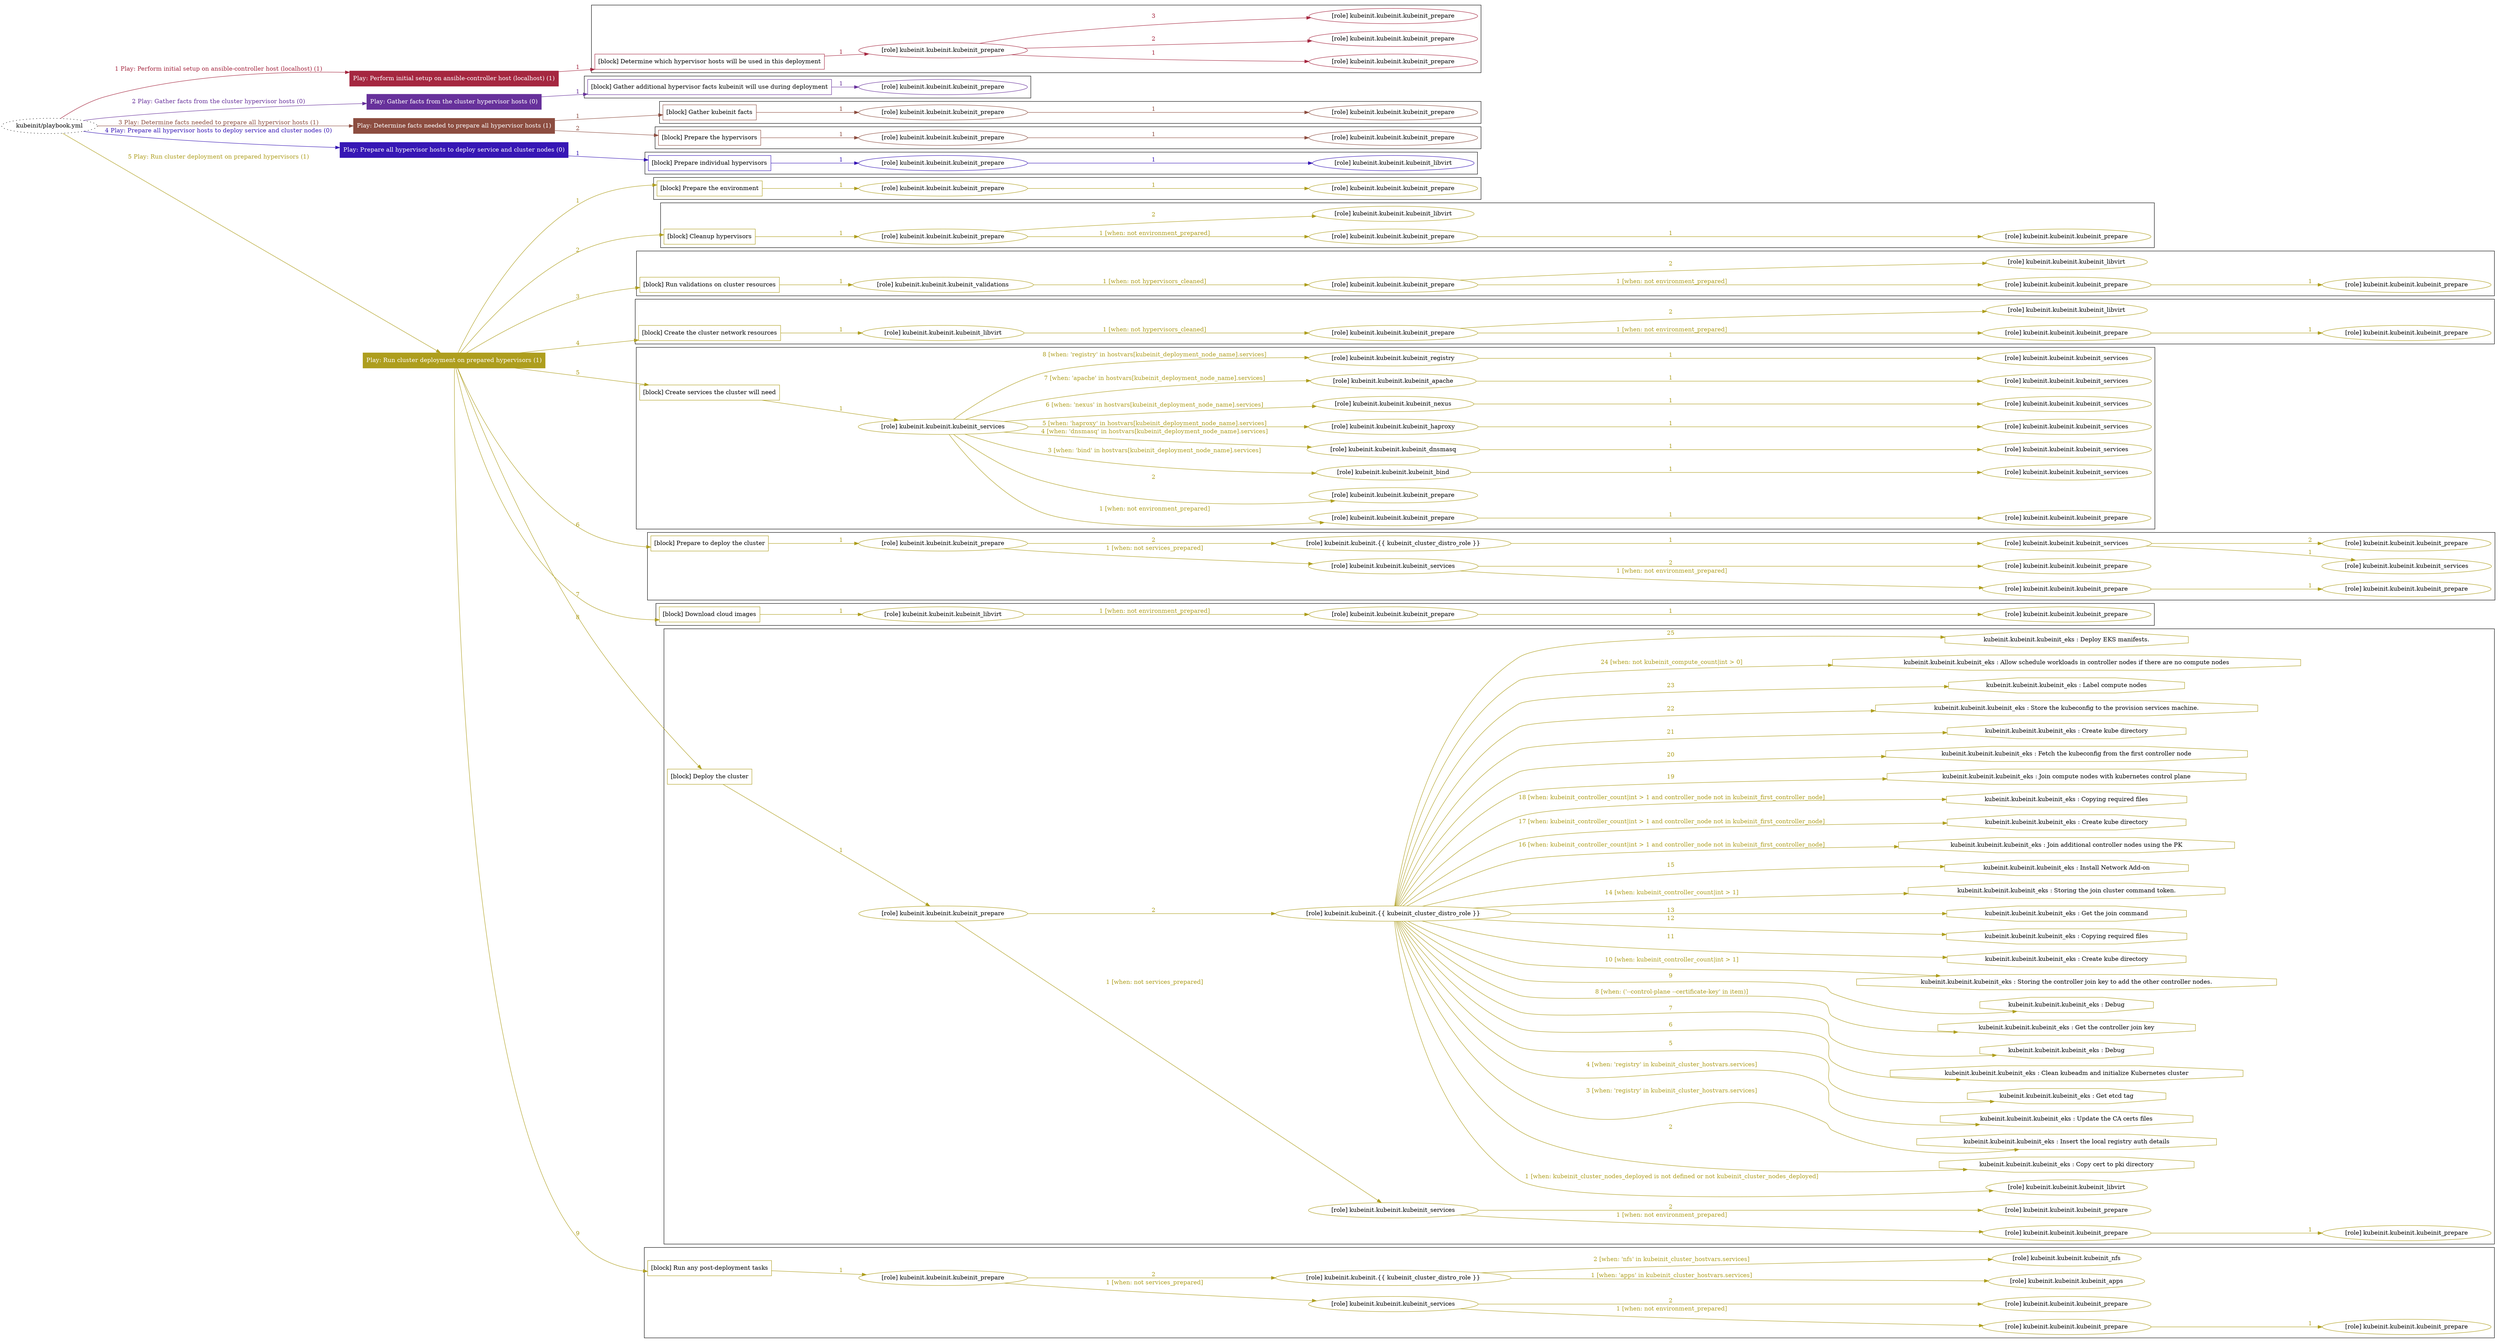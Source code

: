 digraph {
	graph [concentrate=true ordering=in rankdir=LR ratio=fill]
	edge [esep=5 sep=10]
	"kubeinit/playbook.yml" [URL="/home/runner/work/kubeinit/kubeinit/kubeinit/playbook.yml" id=playbook_00e9ef1e style=dotted]
	"kubeinit/playbook.yml" -> play_ab6eeec8 [label="1 Play: Perform initial setup on ansible-controller host (localhost) (1)" color="#a52740" fontcolor="#a52740" id=edge_playbook_00e9ef1e_play_ab6eeec8 labeltooltip="1 Play: Perform initial setup on ansible-controller host (localhost) (1)" tooltip="1 Play: Perform initial setup on ansible-controller host (localhost) (1)"]
	subgraph "Play: Perform initial setup on ansible-controller host (localhost) (1)" {
		play_ab6eeec8 [label="Play: Perform initial setup on ansible-controller host (localhost) (1)" URL="/home/runner/work/kubeinit/kubeinit/kubeinit/playbook.yml" color="#a52740" fontcolor="#ffffff" id=play_ab6eeec8 shape=box style=filled tooltip=localhost]
		play_ab6eeec8 -> block_eb4f2097 [label=1 color="#a52740" fontcolor="#a52740" id=edge_1_play_ab6eeec8_block_eb4f2097 labeltooltip=1 tooltip=1]
		subgraph cluster_block_eb4f2097 {
			block_eb4f2097 [label="[block] Determine which hypervisor hosts will be used in this deployment" URL="/home/runner/work/kubeinit/kubeinit/kubeinit/playbook.yml" color="#a52740" id=block_eb4f2097 labeltooltip="Determine which hypervisor hosts will be used in this deployment" shape=box tooltip="Determine which hypervisor hosts will be used in this deployment"]
			block_eb4f2097 -> role_3f445c27 [label="1 " color="#a52740" fontcolor="#a52740" id=edge_1_block_eb4f2097_role_3f445c27 labeltooltip="1 " tooltip="1 "]
			subgraph "kubeinit.kubeinit.kubeinit_prepare" {
				role_3f445c27 [label="[role] kubeinit.kubeinit.kubeinit_prepare" URL="/home/runner/work/kubeinit/kubeinit/kubeinit/playbook.yml" color="#a52740" id=role_3f445c27 tooltip="kubeinit.kubeinit.kubeinit_prepare"]
				role_3f445c27 -> role_685b3b8b [label="1 " color="#a52740" fontcolor="#a52740" id=edge_1_role_3f445c27_role_685b3b8b labeltooltip="1 " tooltip="1 "]
				subgraph "kubeinit.kubeinit.kubeinit_prepare" {
					role_685b3b8b [label="[role] kubeinit.kubeinit.kubeinit_prepare" URL="/home/runner/.ansible/collections/ansible_collections/kubeinit/kubeinit/roles/kubeinit_prepare/tasks/build_hypervisors_group.yml" color="#a52740" id=role_685b3b8b tooltip="kubeinit.kubeinit.kubeinit_prepare"]
				}
				role_3f445c27 -> role_f346f291 [label="2 " color="#a52740" fontcolor="#a52740" id=edge_2_role_3f445c27_role_f346f291 labeltooltip="2 " tooltip="2 "]
				subgraph "kubeinit.kubeinit.kubeinit_prepare" {
					role_f346f291 [label="[role] kubeinit.kubeinit.kubeinit_prepare" URL="/home/runner/.ansible/collections/ansible_collections/kubeinit/kubeinit/roles/kubeinit_prepare/tasks/build_hypervisors_group.yml" color="#a52740" id=role_f346f291 tooltip="kubeinit.kubeinit.kubeinit_prepare"]
				}
				role_3f445c27 -> role_3776552f [label="3 " color="#a52740" fontcolor="#a52740" id=edge_3_role_3f445c27_role_3776552f labeltooltip="3 " tooltip="3 "]
				subgraph "kubeinit.kubeinit.kubeinit_prepare" {
					role_3776552f [label="[role] kubeinit.kubeinit.kubeinit_prepare" URL="/home/runner/.ansible/collections/ansible_collections/kubeinit/kubeinit/roles/kubeinit_prepare/tasks/build_hypervisors_group.yml" color="#a52740" id=role_3776552f tooltip="kubeinit.kubeinit.kubeinit_prepare"]
				}
			}
		}
	}
	"kubeinit/playbook.yml" -> play_e887176f [label="2 Play: Gather facts from the cluster hypervisor hosts (0)" color="#67319b" fontcolor="#67319b" id=edge_playbook_00e9ef1e_play_e887176f labeltooltip="2 Play: Gather facts from the cluster hypervisor hosts (0)" tooltip="2 Play: Gather facts from the cluster hypervisor hosts (0)"]
	subgraph "Play: Gather facts from the cluster hypervisor hosts (0)" {
		play_e887176f [label="Play: Gather facts from the cluster hypervisor hosts (0)" URL="/home/runner/work/kubeinit/kubeinit/kubeinit/playbook.yml" color="#67319b" fontcolor="#ffffff" id=play_e887176f shape=box style=filled tooltip="Play: Gather facts from the cluster hypervisor hosts (0)"]
		play_e887176f -> block_1fd04088 [label=1 color="#67319b" fontcolor="#67319b" id=edge_1_play_e887176f_block_1fd04088 labeltooltip=1 tooltip=1]
		subgraph cluster_block_1fd04088 {
			block_1fd04088 [label="[block] Gather additional hypervisor facts kubeinit will use during deployment" URL="/home/runner/work/kubeinit/kubeinit/kubeinit/playbook.yml" color="#67319b" id=block_1fd04088 labeltooltip="Gather additional hypervisor facts kubeinit will use during deployment" shape=box tooltip="Gather additional hypervisor facts kubeinit will use during deployment"]
			block_1fd04088 -> role_59efe639 [label="1 " color="#67319b" fontcolor="#67319b" id=edge_1_block_1fd04088_role_59efe639 labeltooltip="1 " tooltip="1 "]
			subgraph "kubeinit.kubeinit.kubeinit_prepare" {
				role_59efe639 [label="[role] kubeinit.kubeinit.kubeinit_prepare" URL="/home/runner/work/kubeinit/kubeinit/kubeinit/playbook.yml" color="#67319b" id=role_59efe639 tooltip="kubeinit.kubeinit.kubeinit_prepare"]
			}
		}
	}
	"kubeinit/playbook.yml" -> play_e9fdb7d0 [label="3 Play: Determine facts needed to prepare all hypervisor hosts (1)" color="#8c4d40" fontcolor="#8c4d40" id=edge_playbook_00e9ef1e_play_e9fdb7d0 labeltooltip="3 Play: Determine facts needed to prepare all hypervisor hosts (1)" tooltip="3 Play: Determine facts needed to prepare all hypervisor hosts (1)"]
	subgraph "Play: Determine facts needed to prepare all hypervisor hosts (1)" {
		play_e9fdb7d0 [label="Play: Determine facts needed to prepare all hypervisor hosts (1)" URL="/home/runner/work/kubeinit/kubeinit/kubeinit/playbook.yml" color="#8c4d40" fontcolor="#ffffff" id=play_e9fdb7d0 shape=box style=filled tooltip=localhost]
		play_e9fdb7d0 -> block_de715f73 [label=1 color="#8c4d40" fontcolor="#8c4d40" id=edge_1_play_e9fdb7d0_block_de715f73 labeltooltip=1 tooltip=1]
		subgraph cluster_block_de715f73 {
			block_de715f73 [label="[block] Gather kubeinit facts" URL="/home/runner/work/kubeinit/kubeinit/kubeinit/playbook.yml" color="#8c4d40" id=block_de715f73 labeltooltip="Gather kubeinit facts" shape=box tooltip="Gather kubeinit facts"]
			block_de715f73 -> role_87ef4c15 [label="1 " color="#8c4d40" fontcolor="#8c4d40" id=edge_1_block_de715f73_role_87ef4c15 labeltooltip="1 " tooltip="1 "]
			subgraph "kubeinit.kubeinit.kubeinit_prepare" {
				role_87ef4c15 [label="[role] kubeinit.kubeinit.kubeinit_prepare" URL="/home/runner/work/kubeinit/kubeinit/kubeinit/playbook.yml" color="#8c4d40" id=role_87ef4c15 tooltip="kubeinit.kubeinit.kubeinit_prepare"]
				role_87ef4c15 -> role_a2026ae8 [label="1 " color="#8c4d40" fontcolor="#8c4d40" id=edge_1_role_87ef4c15_role_a2026ae8 labeltooltip="1 " tooltip="1 "]
				subgraph "kubeinit.kubeinit.kubeinit_prepare" {
					role_a2026ae8 [label="[role] kubeinit.kubeinit.kubeinit_prepare" URL="/home/runner/.ansible/collections/ansible_collections/kubeinit/kubeinit/roles/kubeinit_prepare/tasks/gather_kubeinit_facts.yml" color="#8c4d40" id=role_a2026ae8 tooltip="kubeinit.kubeinit.kubeinit_prepare"]
				}
			}
		}
		play_e9fdb7d0 -> block_eb39a8fe [label=2 color="#8c4d40" fontcolor="#8c4d40" id=edge_2_play_e9fdb7d0_block_eb39a8fe labeltooltip=2 tooltip=2]
		subgraph cluster_block_eb39a8fe {
			block_eb39a8fe [label="[block] Prepare the hypervisors" URL="/home/runner/work/kubeinit/kubeinit/kubeinit/playbook.yml" color="#8c4d40" id=block_eb39a8fe labeltooltip="Prepare the hypervisors" shape=box tooltip="Prepare the hypervisors"]
			block_eb39a8fe -> role_b6a3bf5c [label="1 " color="#8c4d40" fontcolor="#8c4d40" id=edge_1_block_eb39a8fe_role_b6a3bf5c labeltooltip="1 " tooltip="1 "]
			subgraph "kubeinit.kubeinit.kubeinit_prepare" {
				role_b6a3bf5c [label="[role] kubeinit.kubeinit.kubeinit_prepare" URL="/home/runner/work/kubeinit/kubeinit/kubeinit/playbook.yml" color="#8c4d40" id=role_b6a3bf5c tooltip="kubeinit.kubeinit.kubeinit_prepare"]
				role_b6a3bf5c -> role_f97d3ed5 [label="1 " color="#8c4d40" fontcolor="#8c4d40" id=edge_1_role_b6a3bf5c_role_f97d3ed5 labeltooltip="1 " tooltip="1 "]
				subgraph "kubeinit.kubeinit.kubeinit_prepare" {
					role_f97d3ed5 [label="[role] kubeinit.kubeinit.kubeinit_prepare" URL="/home/runner/.ansible/collections/ansible_collections/kubeinit/kubeinit/roles/kubeinit_prepare/tasks/gather_kubeinit_facts.yml" color="#8c4d40" id=role_f97d3ed5 tooltip="kubeinit.kubeinit.kubeinit_prepare"]
				}
			}
		}
	}
	"kubeinit/playbook.yml" -> play_326b5e7c [label="4 Play: Prepare all hypervisor hosts to deploy service and cluster nodes (0)" color="#3717b5" fontcolor="#3717b5" id=edge_playbook_00e9ef1e_play_326b5e7c labeltooltip="4 Play: Prepare all hypervisor hosts to deploy service and cluster nodes (0)" tooltip="4 Play: Prepare all hypervisor hosts to deploy service and cluster nodes (0)"]
	subgraph "Play: Prepare all hypervisor hosts to deploy service and cluster nodes (0)" {
		play_326b5e7c [label="Play: Prepare all hypervisor hosts to deploy service and cluster nodes (0)" URL="/home/runner/work/kubeinit/kubeinit/kubeinit/playbook.yml" color="#3717b5" fontcolor="#ffffff" id=play_326b5e7c shape=box style=filled tooltip="Play: Prepare all hypervisor hosts to deploy service and cluster nodes (0)"]
		play_326b5e7c -> block_902d1249 [label=1 color="#3717b5" fontcolor="#3717b5" id=edge_1_play_326b5e7c_block_902d1249 labeltooltip=1 tooltip=1]
		subgraph cluster_block_902d1249 {
			block_902d1249 [label="[block] Prepare individual hypervisors" URL="/home/runner/work/kubeinit/kubeinit/kubeinit/playbook.yml" color="#3717b5" id=block_902d1249 labeltooltip="Prepare individual hypervisors" shape=box tooltip="Prepare individual hypervisors"]
			block_902d1249 -> role_de74b942 [label="1 " color="#3717b5" fontcolor="#3717b5" id=edge_1_block_902d1249_role_de74b942 labeltooltip="1 " tooltip="1 "]
			subgraph "kubeinit.kubeinit.kubeinit_prepare" {
				role_de74b942 [label="[role] kubeinit.kubeinit.kubeinit_prepare" URL="/home/runner/work/kubeinit/kubeinit/kubeinit/playbook.yml" color="#3717b5" id=role_de74b942 tooltip="kubeinit.kubeinit.kubeinit_prepare"]
				role_de74b942 -> role_e38302e0 [label="1 " color="#3717b5" fontcolor="#3717b5" id=edge_1_role_de74b942_role_e38302e0 labeltooltip="1 " tooltip="1 "]
				subgraph "kubeinit.kubeinit.kubeinit_libvirt" {
					role_e38302e0 [label="[role] kubeinit.kubeinit.kubeinit_libvirt" URL="/home/runner/.ansible/collections/ansible_collections/kubeinit/kubeinit/roles/kubeinit_prepare/tasks/prepare_hypervisor.yml" color="#3717b5" id=role_e38302e0 tooltip="kubeinit.kubeinit.kubeinit_libvirt"]
				}
			}
		}
	}
	"kubeinit/playbook.yml" -> play_289be606 [label="5 Play: Run cluster deployment on prepared hypervisors (1)" color="#ae9e1e" fontcolor="#ae9e1e" id=edge_playbook_00e9ef1e_play_289be606 labeltooltip="5 Play: Run cluster deployment on prepared hypervisors (1)" tooltip="5 Play: Run cluster deployment on prepared hypervisors (1)"]
	subgraph "Play: Run cluster deployment on prepared hypervisors (1)" {
		play_289be606 [label="Play: Run cluster deployment on prepared hypervisors (1)" URL="/home/runner/work/kubeinit/kubeinit/kubeinit/playbook.yml" color="#ae9e1e" fontcolor="#ffffff" id=play_289be606 shape=box style=filled tooltip=localhost]
		play_289be606 -> block_a3865591 [label=1 color="#ae9e1e" fontcolor="#ae9e1e" id=edge_1_play_289be606_block_a3865591 labeltooltip=1 tooltip=1]
		subgraph cluster_block_a3865591 {
			block_a3865591 [label="[block] Prepare the environment" URL="/home/runner/work/kubeinit/kubeinit/kubeinit/playbook.yml" color="#ae9e1e" id=block_a3865591 labeltooltip="Prepare the environment" shape=box tooltip="Prepare the environment"]
			block_a3865591 -> role_ea649818 [label="1 " color="#ae9e1e" fontcolor="#ae9e1e" id=edge_1_block_a3865591_role_ea649818 labeltooltip="1 " tooltip="1 "]
			subgraph "kubeinit.kubeinit.kubeinit_prepare" {
				role_ea649818 [label="[role] kubeinit.kubeinit.kubeinit_prepare" URL="/home/runner/work/kubeinit/kubeinit/kubeinit/playbook.yml" color="#ae9e1e" id=role_ea649818 tooltip="kubeinit.kubeinit.kubeinit_prepare"]
				role_ea649818 -> role_50df7651 [label="1 " color="#ae9e1e" fontcolor="#ae9e1e" id=edge_1_role_ea649818_role_50df7651 labeltooltip="1 " tooltip="1 "]
				subgraph "kubeinit.kubeinit.kubeinit_prepare" {
					role_50df7651 [label="[role] kubeinit.kubeinit.kubeinit_prepare" URL="/home/runner/.ansible/collections/ansible_collections/kubeinit/kubeinit/roles/kubeinit_prepare/tasks/gather_kubeinit_facts.yml" color="#ae9e1e" id=role_50df7651 tooltip="kubeinit.kubeinit.kubeinit_prepare"]
				}
			}
		}
		play_289be606 -> block_98efdf05 [label=2 color="#ae9e1e" fontcolor="#ae9e1e" id=edge_2_play_289be606_block_98efdf05 labeltooltip=2 tooltip=2]
		subgraph cluster_block_98efdf05 {
			block_98efdf05 [label="[block] Cleanup hypervisors" URL="/home/runner/work/kubeinit/kubeinit/kubeinit/playbook.yml" color="#ae9e1e" id=block_98efdf05 labeltooltip="Cleanup hypervisors" shape=box tooltip="Cleanup hypervisors"]
			block_98efdf05 -> role_208e3901 [label="1 " color="#ae9e1e" fontcolor="#ae9e1e" id=edge_1_block_98efdf05_role_208e3901 labeltooltip="1 " tooltip="1 "]
			subgraph "kubeinit.kubeinit.kubeinit_prepare" {
				role_208e3901 [label="[role] kubeinit.kubeinit.kubeinit_prepare" URL="/home/runner/work/kubeinit/kubeinit/kubeinit/playbook.yml" color="#ae9e1e" id=role_208e3901 tooltip="kubeinit.kubeinit.kubeinit_prepare"]
				role_208e3901 -> role_6fcdbc67 [label="1 [when: not environment_prepared]" color="#ae9e1e" fontcolor="#ae9e1e" id=edge_1_role_208e3901_role_6fcdbc67 labeltooltip="1 [when: not environment_prepared]" tooltip="1 [when: not environment_prepared]"]
				subgraph "kubeinit.kubeinit.kubeinit_prepare" {
					role_6fcdbc67 [label="[role] kubeinit.kubeinit.kubeinit_prepare" URL="/home/runner/.ansible/collections/ansible_collections/kubeinit/kubeinit/roles/kubeinit_prepare/tasks/cleanup_hypervisors.yml" color="#ae9e1e" id=role_6fcdbc67 tooltip="kubeinit.kubeinit.kubeinit_prepare"]
					role_6fcdbc67 -> role_dd61e628 [label="1 " color="#ae9e1e" fontcolor="#ae9e1e" id=edge_1_role_6fcdbc67_role_dd61e628 labeltooltip="1 " tooltip="1 "]
					subgraph "kubeinit.kubeinit.kubeinit_prepare" {
						role_dd61e628 [label="[role] kubeinit.kubeinit.kubeinit_prepare" URL="/home/runner/.ansible/collections/ansible_collections/kubeinit/kubeinit/roles/kubeinit_prepare/tasks/gather_kubeinit_facts.yml" color="#ae9e1e" id=role_dd61e628 tooltip="kubeinit.kubeinit.kubeinit_prepare"]
					}
				}
				role_208e3901 -> role_31fe5496 [label="2 " color="#ae9e1e" fontcolor="#ae9e1e" id=edge_2_role_208e3901_role_31fe5496 labeltooltip="2 " tooltip="2 "]
				subgraph "kubeinit.kubeinit.kubeinit_libvirt" {
					role_31fe5496 [label="[role] kubeinit.kubeinit.kubeinit_libvirt" URL="/home/runner/.ansible/collections/ansible_collections/kubeinit/kubeinit/roles/kubeinit_prepare/tasks/cleanup_hypervisors.yml" color="#ae9e1e" id=role_31fe5496 tooltip="kubeinit.kubeinit.kubeinit_libvirt"]
				}
			}
		}
		play_289be606 -> block_5ce0f127 [label=3 color="#ae9e1e" fontcolor="#ae9e1e" id=edge_3_play_289be606_block_5ce0f127 labeltooltip=3 tooltip=3]
		subgraph cluster_block_5ce0f127 {
			block_5ce0f127 [label="[block] Run validations on cluster resources" URL="/home/runner/work/kubeinit/kubeinit/kubeinit/playbook.yml" color="#ae9e1e" id=block_5ce0f127 labeltooltip="Run validations on cluster resources" shape=box tooltip="Run validations on cluster resources"]
			block_5ce0f127 -> role_68a02d6e [label="1 " color="#ae9e1e" fontcolor="#ae9e1e" id=edge_1_block_5ce0f127_role_68a02d6e labeltooltip="1 " tooltip="1 "]
			subgraph "kubeinit.kubeinit.kubeinit_validations" {
				role_68a02d6e [label="[role] kubeinit.kubeinit.kubeinit_validations" URL="/home/runner/work/kubeinit/kubeinit/kubeinit/playbook.yml" color="#ae9e1e" id=role_68a02d6e tooltip="kubeinit.kubeinit.kubeinit_validations"]
				role_68a02d6e -> role_3522bceb [label="1 [when: not hypervisors_cleaned]" color="#ae9e1e" fontcolor="#ae9e1e" id=edge_1_role_68a02d6e_role_3522bceb labeltooltip="1 [when: not hypervisors_cleaned]" tooltip="1 [when: not hypervisors_cleaned]"]
				subgraph "kubeinit.kubeinit.kubeinit_prepare" {
					role_3522bceb [label="[role] kubeinit.kubeinit.kubeinit_prepare" URL="/home/runner/.ansible/collections/ansible_collections/kubeinit/kubeinit/roles/kubeinit_validations/tasks/main.yml" color="#ae9e1e" id=role_3522bceb tooltip="kubeinit.kubeinit.kubeinit_prepare"]
					role_3522bceb -> role_f258ce50 [label="1 [when: not environment_prepared]" color="#ae9e1e" fontcolor="#ae9e1e" id=edge_1_role_3522bceb_role_f258ce50 labeltooltip="1 [when: not environment_prepared]" tooltip="1 [when: not environment_prepared]"]
					subgraph "kubeinit.kubeinit.kubeinit_prepare" {
						role_f258ce50 [label="[role] kubeinit.kubeinit.kubeinit_prepare" URL="/home/runner/.ansible/collections/ansible_collections/kubeinit/kubeinit/roles/kubeinit_prepare/tasks/cleanup_hypervisors.yml" color="#ae9e1e" id=role_f258ce50 tooltip="kubeinit.kubeinit.kubeinit_prepare"]
						role_f258ce50 -> role_c2f7eb90 [label="1 " color="#ae9e1e" fontcolor="#ae9e1e" id=edge_1_role_f258ce50_role_c2f7eb90 labeltooltip="1 " tooltip="1 "]
						subgraph "kubeinit.kubeinit.kubeinit_prepare" {
							role_c2f7eb90 [label="[role] kubeinit.kubeinit.kubeinit_prepare" URL="/home/runner/.ansible/collections/ansible_collections/kubeinit/kubeinit/roles/kubeinit_prepare/tasks/gather_kubeinit_facts.yml" color="#ae9e1e" id=role_c2f7eb90 tooltip="kubeinit.kubeinit.kubeinit_prepare"]
						}
					}
					role_3522bceb -> role_9cc0eec7 [label="2 " color="#ae9e1e" fontcolor="#ae9e1e" id=edge_2_role_3522bceb_role_9cc0eec7 labeltooltip="2 " tooltip="2 "]
					subgraph "kubeinit.kubeinit.kubeinit_libvirt" {
						role_9cc0eec7 [label="[role] kubeinit.kubeinit.kubeinit_libvirt" URL="/home/runner/.ansible/collections/ansible_collections/kubeinit/kubeinit/roles/kubeinit_prepare/tasks/cleanup_hypervisors.yml" color="#ae9e1e" id=role_9cc0eec7 tooltip="kubeinit.kubeinit.kubeinit_libvirt"]
					}
				}
			}
		}
		play_289be606 -> block_5e43689d [label=4 color="#ae9e1e" fontcolor="#ae9e1e" id=edge_4_play_289be606_block_5e43689d labeltooltip=4 tooltip=4]
		subgraph cluster_block_5e43689d {
			block_5e43689d [label="[block] Create the cluster network resources" URL="/home/runner/work/kubeinit/kubeinit/kubeinit/playbook.yml" color="#ae9e1e" id=block_5e43689d labeltooltip="Create the cluster network resources" shape=box tooltip="Create the cluster network resources"]
			block_5e43689d -> role_64413482 [label="1 " color="#ae9e1e" fontcolor="#ae9e1e" id=edge_1_block_5e43689d_role_64413482 labeltooltip="1 " tooltip="1 "]
			subgraph "kubeinit.kubeinit.kubeinit_libvirt" {
				role_64413482 [label="[role] kubeinit.kubeinit.kubeinit_libvirt" URL="/home/runner/work/kubeinit/kubeinit/kubeinit/playbook.yml" color="#ae9e1e" id=role_64413482 tooltip="kubeinit.kubeinit.kubeinit_libvirt"]
				role_64413482 -> role_20b1c414 [label="1 [when: not hypervisors_cleaned]" color="#ae9e1e" fontcolor="#ae9e1e" id=edge_1_role_64413482_role_20b1c414 labeltooltip="1 [when: not hypervisors_cleaned]" tooltip="1 [when: not hypervisors_cleaned]"]
				subgraph "kubeinit.kubeinit.kubeinit_prepare" {
					role_20b1c414 [label="[role] kubeinit.kubeinit.kubeinit_prepare" URL="/home/runner/.ansible/collections/ansible_collections/kubeinit/kubeinit/roles/kubeinit_libvirt/tasks/create_network.yml" color="#ae9e1e" id=role_20b1c414 tooltip="kubeinit.kubeinit.kubeinit_prepare"]
					role_20b1c414 -> role_4ccd63ac [label="1 [when: not environment_prepared]" color="#ae9e1e" fontcolor="#ae9e1e" id=edge_1_role_20b1c414_role_4ccd63ac labeltooltip="1 [when: not environment_prepared]" tooltip="1 [when: not environment_prepared]"]
					subgraph "kubeinit.kubeinit.kubeinit_prepare" {
						role_4ccd63ac [label="[role] kubeinit.kubeinit.kubeinit_prepare" URL="/home/runner/.ansible/collections/ansible_collections/kubeinit/kubeinit/roles/kubeinit_prepare/tasks/cleanup_hypervisors.yml" color="#ae9e1e" id=role_4ccd63ac tooltip="kubeinit.kubeinit.kubeinit_prepare"]
						role_4ccd63ac -> role_f56af78f [label="1 " color="#ae9e1e" fontcolor="#ae9e1e" id=edge_1_role_4ccd63ac_role_f56af78f labeltooltip="1 " tooltip="1 "]
						subgraph "kubeinit.kubeinit.kubeinit_prepare" {
							role_f56af78f [label="[role] kubeinit.kubeinit.kubeinit_prepare" URL="/home/runner/.ansible/collections/ansible_collections/kubeinit/kubeinit/roles/kubeinit_prepare/tasks/gather_kubeinit_facts.yml" color="#ae9e1e" id=role_f56af78f tooltip="kubeinit.kubeinit.kubeinit_prepare"]
						}
					}
					role_20b1c414 -> role_c7639e14 [label="2 " color="#ae9e1e" fontcolor="#ae9e1e" id=edge_2_role_20b1c414_role_c7639e14 labeltooltip="2 " tooltip="2 "]
					subgraph "kubeinit.kubeinit.kubeinit_libvirt" {
						role_c7639e14 [label="[role] kubeinit.kubeinit.kubeinit_libvirt" URL="/home/runner/.ansible/collections/ansible_collections/kubeinit/kubeinit/roles/kubeinit_prepare/tasks/cleanup_hypervisors.yml" color="#ae9e1e" id=role_c7639e14 tooltip="kubeinit.kubeinit.kubeinit_libvirt"]
					}
				}
			}
		}
		play_289be606 -> block_055a5acc [label=5 color="#ae9e1e" fontcolor="#ae9e1e" id=edge_5_play_289be606_block_055a5acc labeltooltip=5 tooltip=5]
		subgraph cluster_block_055a5acc {
			block_055a5acc [label="[block] Create services the cluster will need" URL="/home/runner/work/kubeinit/kubeinit/kubeinit/playbook.yml" color="#ae9e1e" id=block_055a5acc labeltooltip="Create services the cluster will need" shape=box tooltip="Create services the cluster will need"]
			block_055a5acc -> role_492e7dc7 [label="1 " color="#ae9e1e" fontcolor="#ae9e1e" id=edge_1_block_055a5acc_role_492e7dc7 labeltooltip="1 " tooltip="1 "]
			subgraph "kubeinit.kubeinit.kubeinit_services" {
				role_492e7dc7 [label="[role] kubeinit.kubeinit.kubeinit_services" URL="/home/runner/work/kubeinit/kubeinit/kubeinit/playbook.yml" color="#ae9e1e" id=role_492e7dc7 tooltip="kubeinit.kubeinit.kubeinit_services"]
				role_492e7dc7 -> role_0ab46686 [label="1 [when: not environment_prepared]" color="#ae9e1e" fontcolor="#ae9e1e" id=edge_1_role_492e7dc7_role_0ab46686 labeltooltip="1 [when: not environment_prepared]" tooltip="1 [when: not environment_prepared]"]
				subgraph "kubeinit.kubeinit.kubeinit_prepare" {
					role_0ab46686 [label="[role] kubeinit.kubeinit.kubeinit_prepare" URL="/home/runner/.ansible/collections/ansible_collections/kubeinit/kubeinit/roles/kubeinit_services/tasks/main.yml" color="#ae9e1e" id=role_0ab46686 tooltip="kubeinit.kubeinit.kubeinit_prepare"]
					role_0ab46686 -> role_a270b974 [label="1 " color="#ae9e1e" fontcolor="#ae9e1e" id=edge_1_role_0ab46686_role_a270b974 labeltooltip="1 " tooltip="1 "]
					subgraph "kubeinit.kubeinit.kubeinit_prepare" {
						role_a270b974 [label="[role] kubeinit.kubeinit.kubeinit_prepare" URL="/home/runner/.ansible/collections/ansible_collections/kubeinit/kubeinit/roles/kubeinit_prepare/tasks/gather_kubeinit_facts.yml" color="#ae9e1e" id=role_a270b974 tooltip="kubeinit.kubeinit.kubeinit_prepare"]
					}
				}
				role_492e7dc7 -> role_4630c8af [label="2 " color="#ae9e1e" fontcolor="#ae9e1e" id=edge_2_role_492e7dc7_role_4630c8af labeltooltip="2 " tooltip="2 "]
				subgraph "kubeinit.kubeinit.kubeinit_prepare" {
					role_4630c8af [label="[role] kubeinit.kubeinit.kubeinit_prepare" URL="/home/runner/.ansible/collections/ansible_collections/kubeinit/kubeinit/roles/kubeinit_services/tasks/00_create_service_pod.yml" color="#ae9e1e" id=role_4630c8af tooltip="kubeinit.kubeinit.kubeinit_prepare"]
				}
				role_492e7dc7 -> role_5a1b490a [label="3 [when: 'bind' in hostvars[kubeinit_deployment_node_name].services]" color="#ae9e1e" fontcolor="#ae9e1e" id=edge_3_role_492e7dc7_role_5a1b490a labeltooltip="3 [when: 'bind' in hostvars[kubeinit_deployment_node_name].services]" tooltip="3 [when: 'bind' in hostvars[kubeinit_deployment_node_name].services]"]
				subgraph "kubeinit.kubeinit.kubeinit_bind" {
					role_5a1b490a [label="[role] kubeinit.kubeinit.kubeinit_bind" URL="/home/runner/.ansible/collections/ansible_collections/kubeinit/kubeinit/roles/kubeinit_services/tasks/start_services_containers.yml" color="#ae9e1e" id=role_5a1b490a tooltip="kubeinit.kubeinit.kubeinit_bind"]
					role_5a1b490a -> role_f035b910 [label="1 " color="#ae9e1e" fontcolor="#ae9e1e" id=edge_1_role_5a1b490a_role_f035b910 labeltooltip="1 " tooltip="1 "]
					subgraph "kubeinit.kubeinit.kubeinit_services" {
						role_f035b910 [label="[role] kubeinit.kubeinit.kubeinit_services" URL="/home/runner/.ansible/collections/ansible_collections/kubeinit/kubeinit/roles/kubeinit_bind/tasks/main.yml" color="#ae9e1e" id=role_f035b910 tooltip="kubeinit.kubeinit.kubeinit_services"]
					}
				}
				role_492e7dc7 -> role_b1e28247 [label="4 [when: 'dnsmasq' in hostvars[kubeinit_deployment_node_name].services]" color="#ae9e1e" fontcolor="#ae9e1e" id=edge_4_role_492e7dc7_role_b1e28247 labeltooltip="4 [when: 'dnsmasq' in hostvars[kubeinit_deployment_node_name].services]" tooltip="4 [when: 'dnsmasq' in hostvars[kubeinit_deployment_node_name].services]"]
				subgraph "kubeinit.kubeinit.kubeinit_dnsmasq" {
					role_b1e28247 [label="[role] kubeinit.kubeinit.kubeinit_dnsmasq" URL="/home/runner/.ansible/collections/ansible_collections/kubeinit/kubeinit/roles/kubeinit_services/tasks/start_services_containers.yml" color="#ae9e1e" id=role_b1e28247 tooltip="kubeinit.kubeinit.kubeinit_dnsmasq"]
					role_b1e28247 -> role_149e61e8 [label="1 " color="#ae9e1e" fontcolor="#ae9e1e" id=edge_1_role_b1e28247_role_149e61e8 labeltooltip="1 " tooltip="1 "]
					subgraph "kubeinit.kubeinit.kubeinit_services" {
						role_149e61e8 [label="[role] kubeinit.kubeinit.kubeinit_services" URL="/home/runner/.ansible/collections/ansible_collections/kubeinit/kubeinit/roles/kubeinit_dnsmasq/tasks/main.yml" color="#ae9e1e" id=role_149e61e8 tooltip="kubeinit.kubeinit.kubeinit_services"]
					}
				}
				role_492e7dc7 -> role_cbc375a2 [label="5 [when: 'haproxy' in hostvars[kubeinit_deployment_node_name].services]" color="#ae9e1e" fontcolor="#ae9e1e" id=edge_5_role_492e7dc7_role_cbc375a2 labeltooltip="5 [when: 'haproxy' in hostvars[kubeinit_deployment_node_name].services]" tooltip="5 [when: 'haproxy' in hostvars[kubeinit_deployment_node_name].services]"]
				subgraph "kubeinit.kubeinit.kubeinit_haproxy" {
					role_cbc375a2 [label="[role] kubeinit.kubeinit.kubeinit_haproxy" URL="/home/runner/.ansible/collections/ansible_collections/kubeinit/kubeinit/roles/kubeinit_services/tasks/start_services_containers.yml" color="#ae9e1e" id=role_cbc375a2 tooltip="kubeinit.kubeinit.kubeinit_haproxy"]
					role_cbc375a2 -> role_c43e807d [label="1 " color="#ae9e1e" fontcolor="#ae9e1e" id=edge_1_role_cbc375a2_role_c43e807d labeltooltip="1 " tooltip="1 "]
					subgraph "kubeinit.kubeinit.kubeinit_services" {
						role_c43e807d [label="[role] kubeinit.kubeinit.kubeinit_services" URL="/home/runner/.ansible/collections/ansible_collections/kubeinit/kubeinit/roles/kubeinit_haproxy/tasks/main.yml" color="#ae9e1e" id=role_c43e807d tooltip="kubeinit.kubeinit.kubeinit_services"]
					}
				}
				role_492e7dc7 -> role_f048f60f [label="6 [when: 'nexus' in hostvars[kubeinit_deployment_node_name].services]" color="#ae9e1e" fontcolor="#ae9e1e" id=edge_6_role_492e7dc7_role_f048f60f labeltooltip="6 [when: 'nexus' in hostvars[kubeinit_deployment_node_name].services]" tooltip="6 [when: 'nexus' in hostvars[kubeinit_deployment_node_name].services]"]
				subgraph "kubeinit.kubeinit.kubeinit_nexus" {
					role_f048f60f [label="[role] kubeinit.kubeinit.kubeinit_nexus" URL="/home/runner/.ansible/collections/ansible_collections/kubeinit/kubeinit/roles/kubeinit_services/tasks/start_services_containers.yml" color="#ae9e1e" id=role_f048f60f tooltip="kubeinit.kubeinit.kubeinit_nexus"]
					role_f048f60f -> role_af467435 [label="1 " color="#ae9e1e" fontcolor="#ae9e1e" id=edge_1_role_f048f60f_role_af467435 labeltooltip="1 " tooltip="1 "]
					subgraph "kubeinit.kubeinit.kubeinit_services" {
						role_af467435 [label="[role] kubeinit.kubeinit.kubeinit_services" URL="/home/runner/.ansible/collections/ansible_collections/kubeinit/kubeinit/roles/kubeinit_nexus/tasks/main.yml" color="#ae9e1e" id=role_af467435 tooltip="kubeinit.kubeinit.kubeinit_services"]
					}
				}
				role_492e7dc7 -> role_e354ec3e [label="7 [when: 'apache' in hostvars[kubeinit_deployment_node_name].services]" color="#ae9e1e" fontcolor="#ae9e1e" id=edge_7_role_492e7dc7_role_e354ec3e labeltooltip="7 [when: 'apache' in hostvars[kubeinit_deployment_node_name].services]" tooltip="7 [when: 'apache' in hostvars[kubeinit_deployment_node_name].services]"]
				subgraph "kubeinit.kubeinit.kubeinit_apache" {
					role_e354ec3e [label="[role] kubeinit.kubeinit.kubeinit_apache" URL="/home/runner/.ansible/collections/ansible_collections/kubeinit/kubeinit/roles/kubeinit_services/tasks/start_services_containers.yml" color="#ae9e1e" id=role_e354ec3e tooltip="kubeinit.kubeinit.kubeinit_apache"]
					role_e354ec3e -> role_30eaeb36 [label="1 " color="#ae9e1e" fontcolor="#ae9e1e" id=edge_1_role_e354ec3e_role_30eaeb36 labeltooltip="1 " tooltip="1 "]
					subgraph "kubeinit.kubeinit.kubeinit_services" {
						role_30eaeb36 [label="[role] kubeinit.kubeinit.kubeinit_services" URL="/home/runner/.ansible/collections/ansible_collections/kubeinit/kubeinit/roles/kubeinit_apache/tasks/main.yml" color="#ae9e1e" id=role_30eaeb36 tooltip="kubeinit.kubeinit.kubeinit_services"]
					}
				}
				role_492e7dc7 -> role_f1407739 [label="8 [when: 'registry' in hostvars[kubeinit_deployment_node_name].services]" color="#ae9e1e" fontcolor="#ae9e1e" id=edge_8_role_492e7dc7_role_f1407739 labeltooltip="8 [when: 'registry' in hostvars[kubeinit_deployment_node_name].services]" tooltip="8 [when: 'registry' in hostvars[kubeinit_deployment_node_name].services]"]
				subgraph "kubeinit.kubeinit.kubeinit_registry" {
					role_f1407739 [label="[role] kubeinit.kubeinit.kubeinit_registry" URL="/home/runner/.ansible/collections/ansible_collections/kubeinit/kubeinit/roles/kubeinit_services/tasks/start_services_containers.yml" color="#ae9e1e" id=role_f1407739 tooltip="kubeinit.kubeinit.kubeinit_registry"]
					role_f1407739 -> role_cc668cfb [label="1 " color="#ae9e1e" fontcolor="#ae9e1e" id=edge_1_role_f1407739_role_cc668cfb labeltooltip="1 " tooltip="1 "]
					subgraph "kubeinit.kubeinit.kubeinit_services" {
						role_cc668cfb [label="[role] kubeinit.kubeinit.kubeinit_services" URL="/home/runner/.ansible/collections/ansible_collections/kubeinit/kubeinit/roles/kubeinit_registry/tasks/main.yml" color="#ae9e1e" id=role_cc668cfb tooltip="kubeinit.kubeinit.kubeinit_services"]
					}
				}
			}
		}
		play_289be606 -> block_16cf0949 [label=6 color="#ae9e1e" fontcolor="#ae9e1e" id=edge_6_play_289be606_block_16cf0949 labeltooltip=6 tooltip=6]
		subgraph cluster_block_16cf0949 {
			block_16cf0949 [label="[block] Prepare to deploy the cluster" URL="/home/runner/work/kubeinit/kubeinit/kubeinit/playbook.yml" color="#ae9e1e" id=block_16cf0949 labeltooltip="Prepare to deploy the cluster" shape=box tooltip="Prepare to deploy the cluster"]
			block_16cf0949 -> role_4934b1e1 [label="1 " color="#ae9e1e" fontcolor="#ae9e1e" id=edge_1_block_16cf0949_role_4934b1e1 labeltooltip="1 " tooltip="1 "]
			subgraph "kubeinit.kubeinit.kubeinit_prepare" {
				role_4934b1e1 [label="[role] kubeinit.kubeinit.kubeinit_prepare" URL="/home/runner/work/kubeinit/kubeinit/kubeinit/playbook.yml" color="#ae9e1e" id=role_4934b1e1 tooltip="kubeinit.kubeinit.kubeinit_prepare"]
				role_4934b1e1 -> role_f9691bcf [label="1 [when: not services_prepared]" color="#ae9e1e" fontcolor="#ae9e1e" id=edge_1_role_4934b1e1_role_f9691bcf labeltooltip="1 [when: not services_prepared]" tooltip="1 [when: not services_prepared]"]
				subgraph "kubeinit.kubeinit.kubeinit_services" {
					role_f9691bcf [label="[role] kubeinit.kubeinit.kubeinit_services" URL="/home/runner/.ansible/collections/ansible_collections/kubeinit/kubeinit/roles/kubeinit_prepare/tasks/prepare_cluster.yml" color="#ae9e1e" id=role_f9691bcf tooltip="kubeinit.kubeinit.kubeinit_services"]
					role_f9691bcf -> role_7272a322 [label="1 [when: not environment_prepared]" color="#ae9e1e" fontcolor="#ae9e1e" id=edge_1_role_f9691bcf_role_7272a322 labeltooltip="1 [when: not environment_prepared]" tooltip="1 [when: not environment_prepared]"]
					subgraph "kubeinit.kubeinit.kubeinit_prepare" {
						role_7272a322 [label="[role] kubeinit.kubeinit.kubeinit_prepare" URL="/home/runner/.ansible/collections/ansible_collections/kubeinit/kubeinit/roles/kubeinit_services/tasks/prepare_services.yml" color="#ae9e1e" id=role_7272a322 tooltip="kubeinit.kubeinit.kubeinit_prepare"]
						role_7272a322 -> role_4d3e4e0e [label="1 " color="#ae9e1e" fontcolor="#ae9e1e" id=edge_1_role_7272a322_role_4d3e4e0e labeltooltip="1 " tooltip="1 "]
						subgraph "kubeinit.kubeinit.kubeinit_prepare" {
							role_4d3e4e0e [label="[role] kubeinit.kubeinit.kubeinit_prepare" URL="/home/runner/.ansible/collections/ansible_collections/kubeinit/kubeinit/roles/kubeinit_prepare/tasks/gather_kubeinit_facts.yml" color="#ae9e1e" id=role_4d3e4e0e tooltip="kubeinit.kubeinit.kubeinit_prepare"]
						}
					}
					role_f9691bcf -> role_4a418972 [label="2 " color="#ae9e1e" fontcolor="#ae9e1e" id=edge_2_role_f9691bcf_role_4a418972 labeltooltip="2 " tooltip="2 "]
					subgraph "kubeinit.kubeinit.kubeinit_prepare" {
						role_4a418972 [label="[role] kubeinit.kubeinit.kubeinit_prepare" URL="/home/runner/.ansible/collections/ansible_collections/kubeinit/kubeinit/roles/kubeinit_services/tasks/prepare_services.yml" color="#ae9e1e" id=role_4a418972 tooltip="kubeinit.kubeinit.kubeinit_prepare"]
					}
				}
				role_4934b1e1 -> role_780cc6c8 [label="2 " color="#ae9e1e" fontcolor="#ae9e1e" id=edge_2_role_4934b1e1_role_780cc6c8 labeltooltip="2 " tooltip="2 "]
				subgraph "kubeinit.kubeinit.{{ kubeinit_cluster_distro_role }}" {
					role_780cc6c8 [label="[role] kubeinit.kubeinit.{{ kubeinit_cluster_distro_role }}" URL="/home/runner/.ansible/collections/ansible_collections/kubeinit/kubeinit/roles/kubeinit_prepare/tasks/prepare_cluster.yml" color="#ae9e1e" id=role_780cc6c8 tooltip="kubeinit.kubeinit.{{ kubeinit_cluster_distro_role }}"]
					role_780cc6c8 -> role_81856765 [label="1 " color="#ae9e1e" fontcolor="#ae9e1e" id=edge_1_role_780cc6c8_role_81856765 labeltooltip="1 " tooltip="1 "]
					subgraph "kubeinit.kubeinit.kubeinit_services" {
						role_81856765 [label="[role] kubeinit.kubeinit.kubeinit_services" URL="/home/runner/.ansible/collections/ansible_collections/kubeinit/kubeinit/roles/kubeinit_eks/tasks/prepare_cluster.yml" color="#ae9e1e" id=role_81856765 tooltip="kubeinit.kubeinit.kubeinit_services"]
						role_81856765 -> role_e646ab4e [label="1 " color="#ae9e1e" fontcolor="#ae9e1e" id=edge_1_role_81856765_role_e646ab4e labeltooltip="1 " tooltip="1 "]
						subgraph "kubeinit.kubeinit.kubeinit_services" {
							role_e646ab4e [label="[role] kubeinit.kubeinit.kubeinit_services" URL="/home/runner/.ansible/collections/ansible_collections/kubeinit/kubeinit/roles/kubeinit_services/tasks/create_provision_container.yml" color="#ae9e1e" id=role_e646ab4e tooltip="kubeinit.kubeinit.kubeinit_services"]
						}
						role_81856765 -> role_aa2e42e8 [label="2 " color="#ae9e1e" fontcolor="#ae9e1e" id=edge_2_role_81856765_role_aa2e42e8 labeltooltip="2 " tooltip="2 "]
						subgraph "kubeinit.kubeinit.kubeinit_prepare" {
							role_aa2e42e8 [label="[role] kubeinit.kubeinit.kubeinit_prepare" URL="/home/runner/.ansible/collections/ansible_collections/kubeinit/kubeinit/roles/kubeinit_services/tasks/create_provision_container.yml" color="#ae9e1e" id=role_aa2e42e8 tooltip="kubeinit.kubeinit.kubeinit_prepare"]
						}
					}
				}
			}
		}
		play_289be606 -> block_fbceec91 [label=7 color="#ae9e1e" fontcolor="#ae9e1e" id=edge_7_play_289be606_block_fbceec91 labeltooltip=7 tooltip=7]
		subgraph cluster_block_fbceec91 {
			block_fbceec91 [label="[block] Download cloud images" URL="/home/runner/work/kubeinit/kubeinit/kubeinit/playbook.yml" color="#ae9e1e" id=block_fbceec91 labeltooltip="Download cloud images" shape=box tooltip="Download cloud images"]
			block_fbceec91 -> role_68543af9 [label="1 " color="#ae9e1e" fontcolor="#ae9e1e" id=edge_1_block_fbceec91_role_68543af9 labeltooltip="1 " tooltip="1 "]
			subgraph "kubeinit.kubeinit.kubeinit_libvirt" {
				role_68543af9 [label="[role] kubeinit.kubeinit.kubeinit_libvirt" URL="/home/runner/work/kubeinit/kubeinit/kubeinit/playbook.yml" color="#ae9e1e" id=role_68543af9 tooltip="kubeinit.kubeinit.kubeinit_libvirt"]
				role_68543af9 -> role_0eea9e53 [label="1 [when: not environment_prepared]" color="#ae9e1e" fontcolor="#ae9e1e" id=edge_1_role_68543af9_role_0eea9e53 labeltooltip="1 [when: not environment_prepared]" tooltip="1 [when: not environment_prepared]"]
				subgraph "kubeinit.kubeinit.kubeinit_prepare" {
					role_0eea9e53 [label="[role] kubeinit.kubeinit.kubeinit_prepare" URL="/home/runner/.ansible/collections/ansible_collections/kubeinit/kubeinit/roles/kubeinit_libvirt/tasks/download_cloud_images.yml" color="#ae9e1e" id=role_0eea9e53 tooltip="kubeinit.kubeinit.kubeinit_prepare"]
					role_0eea9e53 -> role_c4de2f8d [label="1 " color="#ae9e1e" fontcolor="#ae9e1e" id=edge_1_role_0eea9e53_role_c4de2f8d labeltooltip="1 " tooltip="1 "]
					subgraph "kubeinit.kubeinit.kubeinit_prepare" {
						role_c4de2f8d [label="[role] kubeinit.kubeinit.kubeinit_prepare" URL="/home/runner/.ansible/collections/ansible_collections/kubeinit/kubeinit/roles/kubeinit_prepare/tasks/gather_kubeinit_facts.yml" color="#ae9e1e" id=role_c4de2f8d tooltip="kubeinit.kubeinit.kubeinit_prepare"]
					}
				}
			}
		}
		play_289be606 -> block_974c7e7c [label=8 color="#ae9e1e" fontcolor="#ae9e1e" id=edge_8_play_289be606_block_974c7e7c labeltooltip=8 tooltip=8]
		subgraph cluster_block_974c7e7c {
			block_974c7e7c [label="[block] Deploy the cluster" URL="/home/runner/work/kubeinit/kubeinit/kubeinit/playbook.yml" color="#ae9e1e" id=block_974c7e7c labeltooltip="Deploy the cluster" shape=box tooltip="Deploy the cluster"]
			block_974c7e7c -> role_003a0b21 [label="1 " color="#ae9e1e" fontcolor="#ae9e1e" id=edge_1_block_974c7e7c_role_003a0b21 labeltooltip="1 " tooltip="1 "]
			subgraph "kubeinit.kubeinit.kubeinit_prepare" {
				role_003a0b21 [label="[role] kubeinit.kubeinit.kubeinit_prepare" URL="/home/runner/work/kubeinit/kubeinit/kubeinit/playbook.yml" color="#ae9e1e" id=role_003a0b21 tooltip="kubeinit.kubeinit.kubeinit_prepare"]
				role_003a0b21 -> role_b1905051 [label="1 [when: not services_prepared]" color="#ae9e1e" fontcolor="#ae9e1e" id=edge_1_role_003a0b21_role_b1905051 labeltooltip="1 [when: not services_prepared]" tooltip="1 [when: not services_prepared]"]
				subgraph "kubeinit.kubeinit.kubeinit_services" {
					role_b1905051 [label="[role] kubeinit.kubeinit.kubeinit_services" URL="/home/runner/.ansible/collections/ansible_collections/kubeinit/kubeinit/roles/kubeinit_prepare/tasks/deploy_cluster.yml" color="#ae9e1e" id=role_b1905051 tooltip="kubeinit.kubeinit.kubeinit_services"]
					role_b1905051 -> role_f1f8fc62 [label="1 [when: not environment_prepared]" color="#ae9e1e" fontcolor="#ae9e1e" id=edge_1_role_b1905051_role_f1f8fc62 labeltooltip="1 [when: not environment_prepared]" tooltip="1 [when: not environment_prepared]"]
					subgraph "kubeinit.kubeinit.kubeinit_prepare" {
						role_f1f8fc62 [label="[role] kubeinit.kubeinit.kubeinit_prepare" URL="/home/runner/.ansible/collections/ansible_collections/kubeinit/kubeinit/roles/kubeinit_services/tasks/prepare_services.yml" color="#ae9e1e" id=role_f1f8fc62 tooltip="kubeinit.kubeinit.kubeinit_prepare"]
						role_f1f8fc62 -> role_e3032ae2 [label="1 " color="#ae9e1e" fontcolor="#ae9e1e" id=edge_1_role_f1f8fc62_role_e3032ae2 labeltooltip="1 " tooltip="1 "]
						subgraph "kubeinit.kubeinit.kubeinit_prepare" {
							role_e3032ae2 [label="[role] kubeinit.kubeinit.kubeinit_prepare" URL="/home/runner/.ansible/collections/ansible_collections/kubeinit/kubeinit/roles/kubeinit_prepare/tasks/gather_kubeinit_facts.yml" color="#ae9e1e" id=role_e3032ae2 tooltip="kubeinit.kubeinit.kubeinit_prepare"]
						}
					}
					role_b1905051 -> role_88130d74 [label="2 " color="#ae9e1e" fontcolor="#ae9e1e" id=edge_2_role_b1905051_role_88130d74 labeltooltip="2 " tooltip="2 "]
					subgraph "kubeinit.kubeinit.kubeinit_prepare" {
						role_88130d74 [label="[role] kubeinit.kubeinit.kubeinit_prepare" URL="/home/runner/.ansible/collections/ansible_collections/kubeinit/kubeinit/roles/kubeinit_services/tasks/prepare_services.yml" color="#ae9e1e" id=role_88130d74 tooltip="kubeinit.kubeinit.kubeinit_prepare"]
					}
				}
				role_003a0b21 -> role_28658692 [label="2 " color="#ae9e1e" fontcolor="#ae9e1e" id=edge_2_role_003a0b21_role_28658692 labeltooltip="2 " tooltip="2 "]
				subgraph "kubeinit.kubeinit.{{ kubeinit_cluster_distro_role }}" {
					role_28658692 [label="[role] kubeinit.kubeinit.{{ kubeinit_cluster_distro_role }}" URL="/home/runner/.ansible/collections/ansible_collections/kubeinit/kubeinit/roles/kubeinit_prepare/tasks/deploy_cluster.yml" color="#ae9e1e" id=role_28658692 tooltip="kubeinit.kubeinit.{{ kubeinit_cluster_distro_role }}"]
					role_28658692 -> role_d33191aa [label="1 [when: kubeinit_cluster_nodes_deployed is not defined or not kubeinit_cluster_nodes_deployed]" color="#ae9e1e" fontcolor="#ae9e1e" id=edge_1_role_28658692_role_d33191aa labeltooltip="1 [when: kubeinit_cluster_nodes_deployed is not defined or not kubeinit_cluster_nodes_deployed]" tooltip="1 [when: kubeinit_cluster_nodes_deployed is not defined or not kubeinit_cluster_nodes_deployed]"]
					subgraph "kubeinit.kubeinit.kubeinit_libvirt" {
						role_d33191aa [label="[role] kubeinit.kubeinit.kubeinit_libvirt" URL="/home/runner/.ansible/collections/ansible_collections/kubeinit/kubeinit/roles/kubeinit_eks/tasks/main.yml" color="#ae9e1e" id=role_d33191aa tooltip="kubeinit.kubeinit.kubeinit_libvirt"]
					}
					task_45fb8578 [label="kubeinit.kubeinit.kubeinit_eks : Copy cert to pki directory" URL="/home/runner/.ansible/collections/ansible_collections/kubeinit/kubeinit/roles/kubeinit_eks/tasks/main.yml" color="#ae9e1e" id=task_45fb8578 shape=octagon tooltip="kubeinit.kubeinit.kubeinit_eks : Copy cert to pki directory"]
					role_28658692 -> task_45fb8578 [label="2 " color="#ae9e1e" fontcolor="#ae9e1e" id=edge_2_role_28658692_task_45fb8578 labeltooltip="2 " tooltip="2 "]
					task_70052f8e [label="kubeinit.kubeinit.kubeinit_eks : Insert the local registry auth details" URL="/home/runner/.ansible/collections/ansible_collections/kubeinit/kubeinit/roles/kubeinit_eks/tasks/main.yml" color="#ae9e1e" id=task_70052f8e shape=octagon tooltip="kubeinit.kubeinit.kubeinit_eks : Insert the local registry auth details"]
					role_28658692 -> task_70052f8e [label="3 [when: 'registry' in kubeinit_cluster_hostvars.services]" color="#ae9e1e" fontcolor="#ae9e1e" id=edge_3_role_28658692_task_70052f8e labeltooltip="3 [when: 'registry' in kubeinit_cluster_hostvars.services]" tooltip="3 [when: 'registry' in kubeinit_cluster_hostvars.services]"]
					task_12565761 [label="kubeinit.kubeinit.kubeinit_eks : Update the CA certs files" URL="/home/runner/.ansible/collections/ansible_collections/kubeinit/kubeinit/roles/kubeinit_eks/tasks/main.yml" color="#ae9e1e" id=task_12565761 shape=octagon tooltip="kubeinit.kubeinit.kubeinit_eks : Update the CA certs files"]
					role_28658692 -> task_12565761 [label="4 [when: 'registry' in kubeinit_cluster_hostvars.services]" color="#ae9e1e" fontcolor="#ae9e1e" id=edge_4_role_28658692_task_12565761 labeltooltip="4 [when: 'registry' in kubeinit_cluster_hostvars.services]" tooltip="4 [when: 'registry' in kubeinit_cluster_hostvars.services]"]
					task_a192b45c [label="kubeinit.kubeinit.kubeinit_eks : Get etcd tag" URL="/home/runner/.ansible/collections/ansible_collections/kubeinit/kubeinit/roles/kubeinit_eks/tasks/main.yml" color="#ae9e1e" id=task_a192b45c shape=octagon tooltip="kubeinit.kubeinit.kubeinit_eks : Get etcd tag"]
					role_28658692 -> task_a192b45c [label="5 " color="#ae9e1e" fontcolor="#ae9e1e" id=edge_5_role_28658692_task_a192b45c labeltooltip="5 " tooltip="5 "]
					task_f81bb8c8 [label="kubeinit.kubeinit.kubeinit_eks : Clean kubeadm and initialize Kubernetes cluster" URL="/home/runner/.ansible/collections/ansible_collections/kubeinit/kubeinit/roles/kubeinit_eks/tasks/main.yml" color="#ae9e1e" id=task_f81bb8c8 shape=octagon tooltip="kubeinit.kubeinit.kubeinit_eks : Clean kubeadm and initialize Kubernetes cluster"]
					role_28658692 -> task_f81bb8c8 [label="6 " color="#ae9e1e" fontcolor="#ae9e1e" id=edge_6_role_28658692_task_f81bb8c8 labeltooltip="6 " tooltip="6 "]
					task_372f0df7 [label="kubeinit.kubeinit.kubeinit_eks : Debug" URL="/home/runner/.ansible/collections/ansible_collections/kubeinit/kubeinit/roles/kubeinit_eks/tasks/main.yml" color="#ae9e1e" id=task_372f0df7 shape=octagon tooltip="kubeinit.kubeinit.kubeinit_eks : Debug"]
					role_28658692 -> task_372f0df7 [label="7 " color="#ae9e1e" fontcolor="#ae9e1e" id=edge_7_role_28658692_task_372f0df7 labeltooltip="7 " tooltip="7 "]
					task_267caa1e [label="kubeinit.kubeinit.kubeinit_eks : Get the controller join key" URL="/home/runner/.ansible/collections/ansible_collections/kubeinit/kubeinit/roles/kubeinit_eks/tasks/main.yml" color="#ae9e1e" id=task_267caa1e shape=octagon tooltip="kubeinit.kubeinit.kubeinit_eks : Get the controller join key"]
					role_28658692 -> task_267caa1e [label="8 [when: ('--control-plane --certificate-key' in item)]" color="#ae9e1e" fontcolor="#ae9e1e" id=edge_8_role_28658692_task_267caa1e labeltooltip="8 [when: ('--control-plane --certificate-key' in item)]" tooltip="8 [when: ('--control-plane --certificate-key' in item)]"]
					task_df165e10 [label="kubeinit.kubeinit.kubeinit_eks : Debug" URL="/home/runner/.ansible/collections/ansible_collections/kubeinit/kubeinit/roles/kubeinit_eks/tasks/main.yml" color="#ae9e1e" id=task_df165e10 shape=octagon tooltip="kubeinit.kubeinit.kubeinit_eks : Debug"]
					role_28658692 -> task_df165e10 [label="9 " color="#ae9e1e" fontcolor="#ae9e1e" id=edge_9_role_28658692_task_df165e10 labeltooltip="9 " tooltip="9 "]
					task_76b577f0 [label="kubeinit.kubeinit.kubeinit_eks : Storing the controller join key to add the other controller nodes." URL="/home/runner/.ansible/collections/ansible_collections/kubeinit/kubeinit/roles/kubeinit_eks/tasks/main.yml" color="#ae9e1e" id=task_76b577f0 shape=octagon tooltip="kubeinit.kubeinit.kubeinit_eks : Storing the controller join key to add the other controller nodes."]
					role_28658692 -> task_76b577f0 [label="10 [when: kubeinit_controller_count|int > 1]" color="#ae9e1e" fontcolor="#ae9e1e" id=edge_10_role_28658692_task_76b577f0 labeltooltip="10 [when: kubeinit_controller_count|int > 1]" tooltip="10 [when: kubeinit_controller_count|int > 1]"]
					task_759e0222 [label="kubeinit.kubeinit.kubeinit_eks : Create kube directory" URL="/home/runner/.ansible/collections/ansible_collections/kubeinit/kubeinit/roles/kubeinit_eks/tasks/main.yml" color="#ae9e1e" id=task_759e0222 shape=octagon tooltip="kubeinit.kubeinit.kubeinit_eks : Create kube directory"]
					role_28658692 -> task_759e0222 [label="11 " color="#ae9e1e" fontcolor="#ae9e1e" id=edge_11_role_28658692_task_759e0222 labeltooltip="11 " tooltip="11 "]
					task_1d3ca4ca [label="kubeinit.kubeinit.kubeinit_eks : Copying required files" URL="/home/runner/.ansible/collections/ansible_collections/kubeinit/kubeinit/roles/kubeinit_eks/tasks/main.yml" color="#ae9e1e" id=task_1d3ca4ca shape=octagon tooltip="kubeinit.kubeinit.kubeinit_eks : Copying required files"]
					role_28658692 -> task_1d3ca4ca [label="12 " color="#ae9e1e" fontcolor="#ae9e1e" id=edge_12_role_28658692_task_1d3ca4ca labeltooltip="12 " tooltip="12 "]
					task_7ee798b0 [label="kubeinit.kubeinit.kubeinit_eks : Get the join command" URL="/home/runner/.ansible/collections/ansible_collections/kubeinit/kubeinit/roles/kubeinit_eks/tasks/main.yml" color="#ae9e1e" id=task_7ee798b0 shape=octagon tooltip="kubeinit.kubeinit.kubeinit_eks : Get the join command"]
					role_28658692 -> task_7ee798b0 [label="13 " color="#ae9e1e" fontcolor="#ae9e1e" id=edge_13_role_28658692_task_7ee798b0 labeltooltip="13 " tooltip="13 "]
					task_b114dda5 [label="kubeinit.kubeinit.kubeinit_eks : Storing the join cluster command token." URL="/home/runner/.ansible/collections/ansible_collections/kubeinit/kubeinit/roles/kubeinit_eks/tasks/main.yml" color="#ae9e1e" id=task_b114dda5 shape=octagon tooltip="kubeinit.kubeinit.kubeinit_eks : Storing the join cluster command token."]
					role_28658692 -> task_b114dda5 [label="14 [when: kubeinit_controller_count|int > 1]" color="#ae9e1e" fontcolor="#ae9e1e" id=edge_14_role_28658692_task_b114dda5 labeltooltip="14 [when: kubeinit_controller_count|int > 1]" tooltip="14 [when: kubeinit_controller_count|int > 1]"]
					task_bcf69fbf [label="kubeinit.kubeinit.kubeinit_eks : Install Network Add-on" URL="/home/runner/.ansible/collections/ansible_collections/kubeinit/kubeinit/roles/kubeinit_eks/tasks/main.yml" color="#ae9e1e" id=task_bcf69fbf shape=octagon tooltip="kubeinit.kubeinit.kubeinit_eks : Install Network Add-on"]
					role_28658692 -> task_bcf69fbf [label="15 " color="#ae9e1e" fontcolor="#ae9e1e" id=edge_15_role_28658692_task_bcf69fbf labeltooltip="15 " tooltip="15 "]
					task_e3eb1948 [label="kubeinit.kubeinit.kubeinit_eks : Join additional controller nodes using the PK" URL="/home/runner/.ansible/collections/ansible_collections/kubeinit/kubeinit/roles/kubeinit_eks/tasks/main.yml" color="#ae9e1e" id=task_e3eb1948 shape=octagon tooltip="kubeinit.kubeinit.kubeinit_eks : Join additional controller nodes using the PK"]
					role_28658692 -> task_e3eb1948 [label="16 [when: kubeinit_controller_count|int > 1 and controller_node not in kubeinit_first_controller_node]" color="#ae9e1e" fontcolor="#ae9e1e" id=edge_16_role_28658692_task_e3eb1948 labeltooltip="16 [when: kubeinit_controller_count|int > 1 and controller_node not in kubeinit_first_controller_node]" tooltip="16 [when: kubeinit_controller_count|int > 1 and controller_node not in kubeinit_first_controller_node]"]
					task_65307a35 [label="kubeinit.kubeinit.kubeinit_eks : Create kube directory" URL="/home/runner/.ansible/collections/ansible_collections/kubeinit/kubeinit/roles/kubeinit_eks/tasks/main.yml" color="#ae9e1e" id=task_65307a35 shape=octagon tooltip="kubeinit.kubeinit.kubeinit_eks : Create kube directory"]
					role_28658692 -> task_65307a35 [label="17 [when: kubeinit_controller_count|int > 1 and controller_node not in kubeinit_first_controller_node]" color="#ae9e1e" fontcolor="#ae9e1e" id=edge_17_role_28658692_task_65307a35 labeltooltip="17 [when: kubeinit_controller_count|int > 1 and controller_node not in kubeinit_first_controller_node]" tooltip="17 [when: kubeinit_controller_count|int > 1 and controller_node not in kubeinit_first_controller_node]"]
					task_30f7aaa5 [label="kubeinit.kubeinit.kubeinit_eks : Copying required files" URL="/home/runner/.ansible/collections/ansible_collections/kubeinit/kubeinit/roles/kubeinit_eks/tasks/main.yml" color="#ae9e1e" id=task_30f7aaa5 shape=octagon tooltip="kubeinit.kubeinit.kubeinit_eks : Copying required files"]
					role_28658692 -> task_30f7aaa5 [label="18 [when: kubeinit_controller_count|int > 1 and controller_node not in kubeinit_first_controller_node]" color="#ae9e1e" fontcolor="#ae9e1e" id=edge_18_role_28658692_task_30f7aaa5 labeltooltip="18 [when: kubeinit_controller_count|int > 1 and controller_node not in kubeinit_first_controller_node]" tooltip="18 [when: kubeinit_controller_count|int > 1 and controller_node not in kubeinit_first_controller_node]"]
					task_cb94b4c9 [label="kubeinit.kubeinit.kubeinit_eks : Join compute nodes with kubernetes control plane" URL="/home/runner/.ansible/collections/ansible_collections/kubeinit/kubeinit/roles/kubeinit_eks/tasks/main.yml" color="#ae9e1e" id=task_cb94b4c9 shape=octagon tooltip="kubeinit.kubeinit.kubeinit_eks : Join compute nodes with kubernetes control plane"]
					role_28658692 -> task_cb94b4c9 [label="19 " color="#ae9e1e" fontcolor="#ae9e1e" id=edge_19_role_28658692_task_cb94b4c9 labeltooltip="19 " tooltip="19 "]
					task_690bcd97 [label="kubeinit.kubeinit.kubeinit_eks : Fetch the kubeconfig from the first controller node" URL="/home/runner/.ansible/collections/ansible_collections/kubeinit/kubeinit/roles/kubeinit_eks/tasks/main.yml" color="#ae9e1e" id=task_690bcd97 shape=octagon tooltip="kubeinit.kubeinit.kubeinit_eks : Fetch the kubeconfig from the first controller node"]
					role_28658692 -> task_690bcd97 [label="20 " color="#ae9e1e" fontcolor="#ae9e1e" id=edge_20_role_28658692_task_690bcd97 labeltooltip="20 " tooltip="20 "]
					task_7733ec59 [label="kubeinit.kubeinit.kubeinit_eks : Create kube directory" URL="/home/runner/.ansible/collections/ansible_collections/kubeinit/kubeinit/roles/kubeinit_eks/tasks/main.yml" color="#ae9e1e" id=task_7733ec59 shape=octagon tooltip="kubeinit.kubeinit.kubeinit_eks : Create kube directory"]
					role_28658692 -> task_7733ec59 [label="21 " color="#ae9e1e" fontcolor="#ae9e1e" id=edge_21_role_28658692_task_7733ec59 labeltooltip="21 " tooltip="21 "]
					task_ed02903a [label="kubeinit.kubeinit.kubeinit_eks : Store the kubeconfig to the provision services machine." URL="/home/runner/.ansible/collections/ansible_collections/kubeinit/kubeinit/roles/kubeinit_eks/tasks/main.yml" color="#ae9e1e" id=task_ed02903a shape=octagon tooltip="kubeinit.kubeinit.kubeinit_eks : Store the kubeconfig to the provision services machine."]
					role_28658692 -> task_ed02903a [label="22 " color="#ae9e1e" fontcolor="#ae9e1e" id=edge_22_role_28658692_task_ed02903a labeltooltip="22 " tooltip="22 "]
					task_55314c43 [label="kubeinit.kubeinit.kubeinit_eks : Label compute nodes" URL="/home/runner/.ansible/collections/ansible_collections/kubeinit/kubeinit/roles/kubeinit_eks/tasks/main.yml" color="#ae9e1e" id=task_55314c43 shape=octagon tooltip="kubeinit.kubeinit.kubeinit_eks : Label compute nodes"]
					role_28658692 -> task_55314c43 [label="23 " color="#ae9e1e" fontcolor="#ae9e1e" id=edge_23_role_28658692_task_55314c43 labeltooltip="23 " tooltip="23 "]
					task_b0dd4ed1 [label="kubeinit.kubeinit.kubeinit_eks : Allow schedule workloads in controller nodes if there are no compute nodes" URL="/home/runner/.ansible/collections/ansible_collections/kubeinit/kubeinit/roles/kubeinit_eks/tasks/main.yml" color="#ae9e1e" id=task_b0dd4ed1 shape=octagon tooltip="kubeinit.kubeinit.kubeinit_eks : Allow schedule workloads in controller nodes if there are no compute nodes"]
					role_28658692 -> task_b0dd4ed1 [label="24 [when: not kubeinit_compute_count|int > 0]" color="#ae9e1e" fontcolor="#ae9e1e" id=edge_24_role_28658692_task_b0dd4ed1 labeltooltip="24 [when: not kubeinit_compute_count|int > 0]" tooltip="24 [when: not kubeinit_compute_count|int > 0]"]
					task_99d47076 [label="kubeinit.kubeinit.kubeinit_eks : Deploy EKS manifests." URL="/home/runner/.ansible/collections/ansible_collections/kubeinit/kubeinit/roles/kubeinit_eks/tasks/main.yml" color="#ae9e1e" id=task_99d47076 shape=octagon tooltip="kubeinit.kubeinit.kubeinit_eks : Deploy EKS manifests."]
					role_28658692 -> task_99d47076 [label="25 " color="#ae9e1e" fontcolor="#ae9e1e" id=edge_25_role_28658692_task_99d47076 labeltooltip="25 " tooltip="25 "]
				}
			}
		}
		play_289be606 -> block_3d1aed3b [label=9 color="#ae9e1e" fontcolor="#ae9e1e" id=edge_9_play_289be606_block_3d1aed3b labeltooltip=9 tooltip=9]
		subgraph cluster_block_3d1aed3b {
			block_3d1aed3b [label="[block] Run any post-deployment tasks" URL="/home/runner/work/kubeinit/kubeinit/kubeinit/playbook.yml" color="#ae9e1e" id=block_3d1aed3b labeltooltip="Run any post-deployment tasks" shape=box tooltip="Run any post-deployment tasks"]
			block_3d1aed3b -> role_a1c9277e [label="1 " color="#ae9e1e" fontcolor="#ae9e1e" id=edge_1_block_3d1aed3b_role_a1c9277e labeltooltip="1 " tooltip="1 "]
			subgraph "kubeinit.kubeinit.kubeinit_prepare" {
				role_a1c9277e [label="[role] kubeinit.kubeinit.kubeinit_prepare" URL="/home/runner/work/kubeinit/kubeinit/kubeinit/playbook.yml" color="#ae9e1e" id=role_a1c9277e tooltip="kubeinit.kubeinit.kubeinit_prepare"]
				role_a1c9277e -> role_92391733 [label="1 [when: not services_prepared]" color="#ae9e1e" fontcolor="#ae9e1e" id=edge_1_role_a1c9277e_role_92391733 labeltooltip="1 [when: not services_prepared]" tooltip="1 [when: not services_prepared]"]
				subgraph "kubeinit.kubeinit.kubeinit_services" {
					role_92391733 [label="[role] kubeinit.kubeinit.kubeinit_services" URL="/home/runner/.ansible/collections/ansible_collections/kubeinit/kubeinit/roles/kubeinit_prepare/tasks/post_deployment.yml" color="#ae9e1e" id=role_92391733 tooltip="kubeinit.kubeinit.kubeinit_services"]
					role_92391733 -> role_da28995f [label="1 [when: not environment_prepared]" color="#ae9e1e" fontcolor="#ae9e1e" id=edge_1_role_92391733_role_da28995f labeltooltip="1 [when: not environment_prepared]" tooltip="1 [when: not environment_prepared]"]
					subgraph "kubeinit.kubeinit.kubeinit_prepare" {
						role_da28995f [label="[role] kubeinit.kubeinit.kubeinit_prepare" URL="/home/runner/.ansible/collections/ansible_collections/kubeinit/kubeinit/roles/kubeinit_services/tasks/prepare_services.yml" color="#ae9e1e" id=role_da28995f tooltip="kubeinit.kubeinit.kubeinit_prepare"]
						role_da28995f -> role_62fbe484 [label="1 " color="#ae9e1e" fontcolor="#ae9e1e" id=edge_1_role_da28995f_role_62fbe484 labeltooltip="1 " tooltip="1 "]
						subgraph "kubeinit.kubeinit.kubeinit_prepare" {
							role_62fbe484 [label="[role] kubeinit.kubeinit.kubeinit_prepare" URL="/home/runner/.ansible/collections/ansible_collections/kubeinit/kubeinit/roles/kubeinit_prepare/tasks/gather_kubeinit_facts.yml" color="#ae9e1e" id=role_62fbe484 tooltip="kubeinit.kubeinit.kubeinit_prepare"]
						}
					}
					role_92391733 -> role_0b6828eb [label="2 " color="#ae9e1e" fontcolor="#ae9e1e" id=edge_2_role_92391733_role_0b6828eb labeltooltip="2 " tooltip="2 "]
					subgraph "kubeinit.kubeinit.kubeinit_prepare" {
						role_0b6828eb [label="[role] kubeinit.kubeinit.kubeinit_prepare" URL="/home/runner/.ansible/collections/ansible_collections/kubeinit/kubeinit/roles/kubeinit_services/tasks/prepare_services.yml" color="#ae9e1e" id=role_0b6828eb tooltip="kubeinit.kubeinit.kubeinit_prepare"]
					}
				}
				role_a1c9277e -> role_06f966e8 [label="2 " color="#ae9e1e" fontcolor="#ae9e1e" id=edge_2_role_a1c9277e_role_06f966e8 labeltooltip="2 " tooltip="2 "]
				subgraph "kubeinit.kubeinit.{{ kubeinit_cluster_distro_role }}" {
					role_06f966e8 [label="[role] kubeinit.kubeinit.{{ kubeinit_cluster_distro_role }}" URL="/home/runner/.ansible/collections/ansible_collections/kubeinit/kubeinit/roles/kubeinit_prepare/tasks/post_deployment.yml" color="#ae9e1e" id=role_06f966e8 tooltip="kubeinit.kubeinit.{{ kubeinit_cluster_distro_role }}"]
					role_06f966e8 -> role_77dc1bee [label="1 [when: 'apps' in kubeinit_cluster_hostvars.services]" color="#ae9e1e" fontcolor="#ae9e1e" id=edge_1_role_06f966e8_role_77dc1bee labeltooltip="1 [when: 'apps' in kubeinit_cluster_hostvars.services]" tooltip="1 [when: 'apps' in kubeinit_cluster_hostvars.services]"]
					subgraph "kubeinit.kubeinit.kubeinit_apps" {
						role_77dc1bee [label="[role] kubeinit.kubeinit.kubeinit_apps" URL="/home/runner/.ansible/collections/ansible_collections/kubeinit/kubeinit/roles/kubeinit_eks/tasks/post_deployment_tasks.yml" color="#ae9e1e" id=role_77dc1bee tooltip="kubeinit.kubeinit.kubeinit_apps"]
					}
					role_06f966e8 -> role_922ec225 [label="2 [when: 'nfs' in kubeinit_cluster_hostvars.services]" color="#ae9e1e" fontcolor="#ae9e1e" id=edge_2_role_06f966e8_role_922ec225 labeltooltip="2 [when: 'nfs' in kubeinit_cluster_hostvars.services]" tooltip="2 [when: 'nfs' in kubeinit_cluster_hostvars.services]"]
					subgraph "kubeinit.kubeinit.kubeinit_nfs" {
						role_922ec225 [label="[role] kubeinit.kubeinit.kubeinit_nfs" URL="/home/runner/.ansible/collections/ansible_collections/kubeinit/kubeinit/roles/kubeinit_eks/tasks/post_deployment_tasks.yml" color="#ae9e1e" id=role_922ec225 tooltip="kubeinit.kubeinit.kubeinit_nfs"]
					}
				}
			}
		}
	}
}
